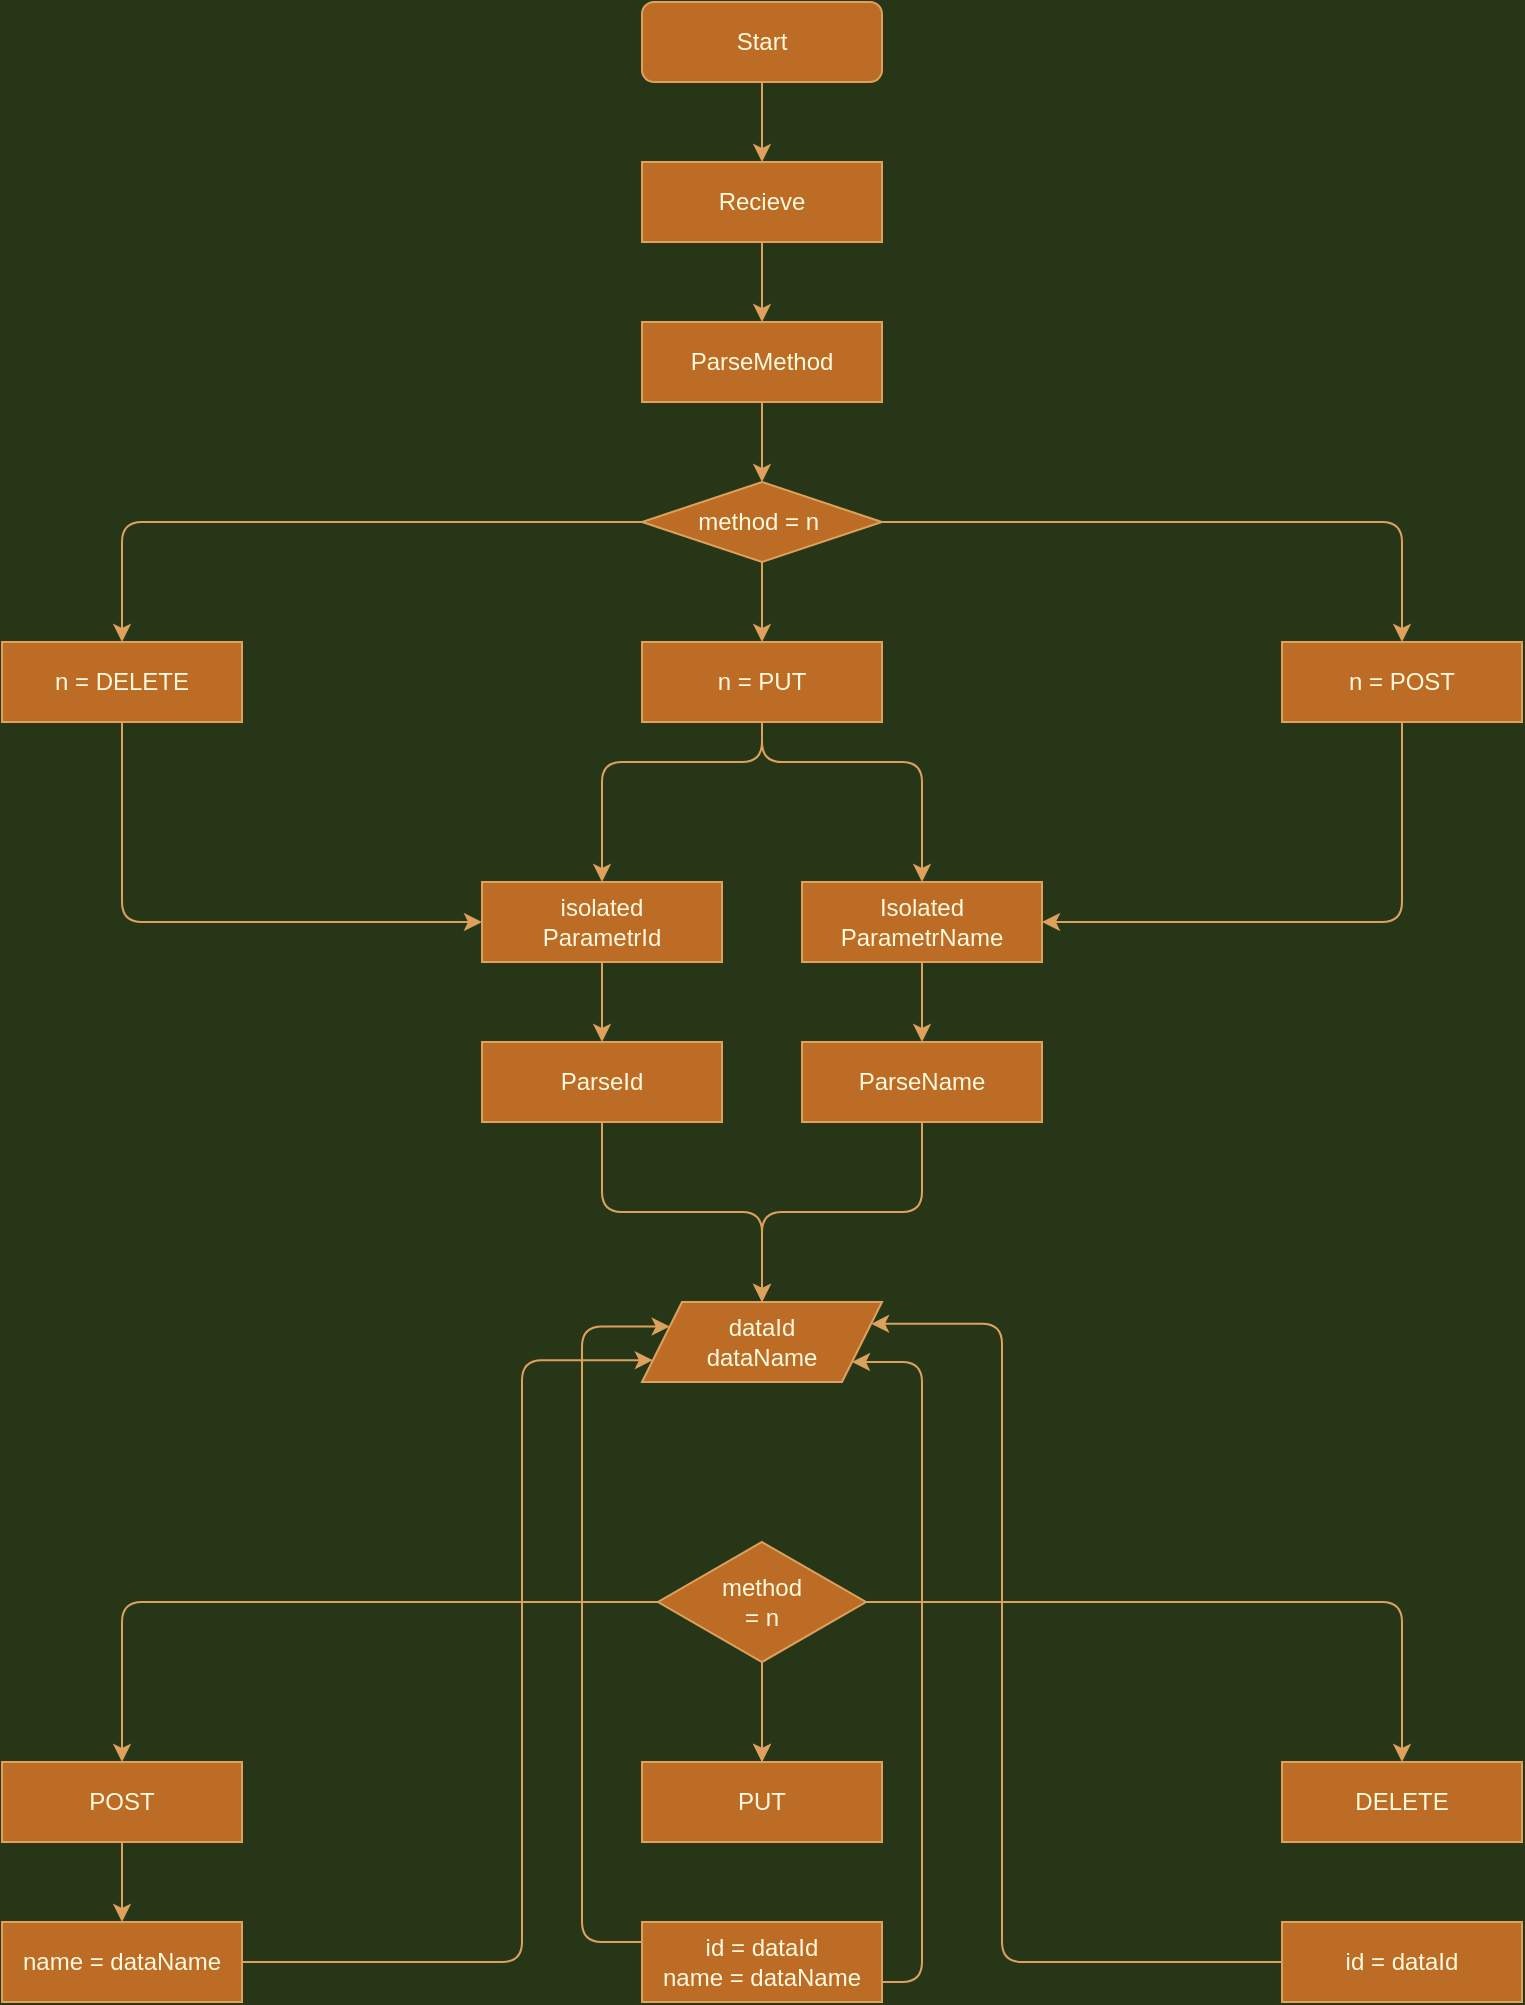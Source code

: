 <mxfile version="13.8.0" type="github">
  <diagram id="6xcXNCe8cQLP_P8vVS-I" name="Page-1">
    <mxGraphModel dx="1102" dy="1596" grid="1" gridSize="10" guides="1" tooltips="1" connect="1" arrows="1" fold="1" page="1" pageScale="1" pageWidth="827" pageHeight="1169" background="#283618" math="0" shadow="0">
      <root>
        <mxCell id="0" />
        <mxCell id="1" parent="0" />
        <mxCell id="u4cj8cOvkzB2vAJ4iloq-2" value="Start" style="rounded=1;whiteSpace=wrap;html=1;fillColor=#BC6C25;strokeColor=#DDA15E;fontColor=#FEFAE0;" vertex="1" parent="1">
          <mxGeometry x="360" y="-440" width="120" height="40" as="geometry" />
        </mxCell>
        <mxCell id="u4cj8cOvkzB2vAJ4iloq-9" value="" style="endArrow=classic;html=1;strokeColor=#DDA15E;fillColor=#BC6C25;fontColor=#FEFAE0;entryX=0.5;entryY=0;entryDx=0;entryDy=0;" edge="1" parent="1" source="u4cj8cOvkzB2vAJ4iloq-2" target="u4cj8cOvkzB2vAJ4iloq-10">
          <mxGeometry width="50" height="50" relative="1" as="geometry">
            <mxPoint x="380" y="-300" as="sourcePoint" />
            <mxPoint x="414" y="-320" as="targetPoint" />
          </mxGeometry>
        </mxCell>
        <mxCell id="u4cj8cOvkzB2vAJ4iloq-12" value="" style="edgeStyle=orthogonalEdgeStyle;curved=0;rounded=1;sketch=0;orthogonalLoop=1;jettySize=auto;html=1;strokeColor=#DDA15E;fillColor=#BC6C25;fontColor=#FEFAE0;" edge="1" parent="1" source="u4cj8cOvkzB2vAJ4iloq-10" target="u4cj8cOvkzB2vAJ4iloq-11">
          <mxGeometry relative="1" as="geometry" />
        </mxCell>
        <mxCell id="u4cj8cOvkzB2vAJ4iloq-10" value="Recieve&lt;br&gt;" style="rounded=0;whiteSpace=wrap;html=1;sketch=0;strokeColor=#DDA15E;fillColor=#BC6C25;fontColor=#FEFAE0;" vertex="1" parent="1">
          <mxGeometry x="360" y="-360" width="120" height="40" as="geometry" />
        </mxCell>
        <mxCell id="u4cj8cOvkzB2vAJ4iloq-17" value="" style="edgeStyle=orthogonalEdgeStyle;curved=0;rounded=1;sketch=0;orthogonalLoop=1;jettySize=auto;html=1;strokeColor=#DDA15E;fillColor=#BC6C25;fontColor=#FEFAE0;" edge="1" parent="1" source="u4cj8cOvkzB2vAJ4iloq-11" target="u4cj8cOvkzB2vAJ4iloq-16">
          <mxGeometry relative="1" as="geometry" />
        </mxCell>
        <mxCell id="u4cj8cOvkzB2vAJ4iloq-11" value="ParseMethod" style="rounded=0;whiteSpace=wrap;html=1;sketch=0;strokeColor=#DDA15E;fillColor=#BC6C25;fontColor=#FEFAE0;" vertex="1" parent="1">
          <mxGeometry x="360" y="-280" width="120" height="40" as="geometry" />
        </mxCell>
        <mxCell id="u4cj8cOvkzB2vAJ4iloq-13" style="edgeStyle=orthogonalEdgeStyle;curved=0;rounded=1;sketch=0;orthogonalLoop=1;jettySize=auto;html=1;exitX=0.5;exitY=1;exitDx=0;exitDy=0;strokeColor=#DDA15E;fillColor=#BC6C25;fontColor=#FEFAE0;" edge="1" parent="1" source="u4cj8cOvkzB2vAJ4iloq-10" target="u4cj8cOvkzB2vAJ4iloq-10">
          <mxGeometry relative="1" as="geometry" />
        </mxCell>
        <mxCell id="u4cj8cOvkzB2vAJ4iloq-21" value="" style="edgeStyle=orthogonalEdgeStyle;curved=0;rounded=1;sketch=0;orthogonalLoop=1;jettySize=auto;html=1;strokeColor=#DDA15E;fillColor=#BC6C25;fontColor=#FEFAE0;" edge="1" parent="1" source="u4cj8cOvkzB2vAJ4iloq-16" target="u4cj8cOvkzB2vAJ4iloq-20">
          <mxGeometry relative="1" as="geometry" />
        </mxCell>
        <mxCell id="u4cj8cOvkzB2vAJ4iloq-22" style="edgeStyle=orthogonalEdgeStyle;curved=0;rounded=1;sketch=0;orthogonalLoop=1;jettySize=auto;html=1;strokeColor=#DDA15E;fillColor=#BC6C25;fontColor=#FEFAE0;entryX=0.5;entryY=0;entryDx=0;entryDy=0;" edge="1" parent="1" source="u4cj8cOvkzB2vAJ4iloq-16" target="u4cj8cOvkzB2vAJ4iloq-18">
          <mxGeometry relative="1" as="geometry">
            <mxPoint x="100" y="-180" as="targetPoint" />
          </mxGeometry>
        </mxCell>
        <mxCell id="u4cj8cOvkzB2vAJ4iloq-67" style="edgeStyle=orthogonalEdgeStyle;curved=0;rounded=1;sketch=0;orthogonalLoop=1;jettySize=auto;html=1;strokeColor=#DDA15E;fillColor=#BC6C25;fontColor=#FEFAE0;entryX=0.5;entryY=0;entryDx=0;entryDy=0;" edge="1" parent="1" source="u4cj8cOvkzB2vAJ4iloq-16" target="u4cj8cOvkzB2vAJ4iloq-66">
          <mxGeometry relative="1" as="geometry">
            <mxPoint x="740" y="-180" as="targetPoint" />
          </mxGeometry>
        </mxCell>
        <mxCell id="u4cj8cOvkzB2vAJ4iloq-16" value="method = n&amp;nbsp;" style="rhombus;whiteSpace=wrap;html=1;rounded=0;sketch=0;strokeColor=#DDA15E;fillColor=#BC6C25;fontColor=#FEFAE0;" vertex="1" parent="1">
          <mxGeometry x="360" y="-200" width="120" height="40" as="geometry" />
        </mxCell>
        <mxCell id="u4cj8cOvkzB2vAJ4iloq-25" value="" style="edgeStyle=orthogonalEdgeStyle;curved=0;rounded=1;sketch=0;orthogonalLoop=1;jettySize=auto;html=1;strokeColor=#DDA15E;fillColor=#BC6C25;fontColor=#FEFAE0;entryX=0;entryY=0.5;entryDx=0;entryDy=0;exitX=0.5;exitY=1;exitDx=0;exitDy=0;" edge="1" parent="1" source="u4cj8cOvkzB2vAJ4iloq-18" target="u4cj8cOvkzB2vAJ4iloq-29">
          <mxGeometry relative="1" as="geometry">
            <mxPoint x="100" y="20" as="targetPoint" />
          </mxGeometry>
        </mxCell>
        <mxCell id="u4cj8cOvkzB2vAJ4iloq-18" value="n = DELETE" style="rounded=0;whiteSpace=wrap;html=1;sketch=0;strokeColor=#DDA15E;fillColor=#BC6C25;fontColor=#FEFAE0;" vertex="1" parent="1">
          <mxGeometry x="40" y="-120" width="120" height="40" as="geometry" />
        </mxCell>
        <mxCell id="u4cj8cOvkzB2vAJ4iloq-37" value="" style="edgeStyle=orthogonalEdgeStyle;curved=0;rounded=1;sketch=0;orthogonalLoop=1;jettySize=auto;html=1;strokeColor=#DDA15E;fillColor=#BC6C25;fontColor=#FEFAE0;" edge="1" parent="1" source="u4cj8cOvkzB2vAJ4iloq-20" target="u4cj8cOvkzB2vAJ4iloq-29">
          <mxGeometry relative="1" as="geometry">
            <Array as="points">
              <mxPoint x="420" y="-60" />
              <mxPoint x="340" y="-60" />
            </Array>
          </mxGeometry>
        </mxCell>
        <mxCell id="u4cj8cOvkzB2vAJ4iloq-65" style="edgeStyle=orthogonalEdgeStyle;curved=0;rounded=1;sketch=0;orthogonalLoop=1;jettySize=auto;html=1;strokeColor=#DDA15E;fillColor=#BC6C25;fontColor=#FEFAE0;" edge="1" parent="1" source="u4cj8cOvkzB2vAJ4iloq-20" target="u4cj8cOvkzB2vAJ4iloq-33">
          <mxGeometry relative="1" as="geometry">
            <Array as="points">
              <mxPoint x="420" y="-60" />
              <mxPoint x="500" y="-60" />
            </Array>
          </mxGeometry>
        </mxCell>
        <mxCell id="u4cj8cOvkzB2vAJ4iloq-20" value="n = PUT" style="rounded=0;whiteSpace=wrap;html=1;sketch=0;strokeColor=#DDA15E;fillColor=#BC6C25;fontColor=#FEFAE0;" vertex="1" parent="1">
          <mxGeometry x="360" y="-120" width="120" height="40" as="geometry" />
        </mxCell>
        <mxCell id="u4cj8cOvkzB2vAJ4iloq-38" value="" style="edgeStyle=orthogonalEdgeStyle;curved=0;rounded=1;sketch=0;orthogonalLoop=1;jettySize=auto;html=1;strokeColor=#DDA15E;fillColor=#BC6C25;fontColor=#FEFAE0;" edge="1" parent="1" source="u4cj8cOvkzB2vAJ4iloq-29" target="u4cj8cOvkzB2vAJ4iloq-30">
          <mxGeometry relative="1" as="geometry" />
        </mxCell>
        <mxCell id="u4cj8cOvkzB2vAJ4iloq-29" value="isolated&lt;br&gt;ParametrId" style="rounded=0;whiteSpace=wrap;html=1;sketch=0;strokeColor=#DDA15E;fillColor=#BC6C25;fontColor=#FEFAE0;" vertex="1" parent="1">
          <mxGeometry x="280" width="120" height="40" as="geometry" />
        </mxCell>
        <mxCell id="u4cj8cOvkzB2vAJ4iloq-63" value="" style="edgeStyle=orthogonalEdgeStyle;curved=0;rounded=1;sketch=0;orthogonalLoop=1;jettySize=auto;html=1;strokeColor=#DDA15E;fillColor=#BC6C25;fontColor=#FEFAE0;" edge="1" parent="1" source="u4cj8cOvkzB2vAJ4iloq-30" target="u4cj8cOvkzB2vAJ4iloq-61">
          <mxGeometry relative="1" as="geometry" />
        </mxCell>
        <mxCell id="u4cj8cOvkzB2vAJ4iloq-30" value="ParseId" style="rounded=0;whiteSpace=wrap;html=1;sketch=0;strokeColor=#DDA15E;fillColor=#BC6C25;fontColor=#FEFAE0;" vertex="1" parent="1">
          <mxGeometry x="280" y="80" width="120" height="40" as="geometry" />
        </mxCell>
        <mxCell id="u4cj8cOvkzB2vAJ4iloq-60" value="" style="edgeStyle=orthogonalEdgeStyle;curved=0;rounded=1;sketch=0;orthogonalLoop=1;jettySize=auto;html=1;strokeColor=#DDA15E;fillColor=#BC6C25;fontColor=#FEFAE0;" edge="1" parent="1" source="u4cj8cOvkzB2vAJ4iloq-33" target="u4cj8cOvkzB2vAJ4iloq-34">
          <mxGeometry relative="1" as="geometry" />
        </mxCell>
        <mxCell id="u4cj8cOvkzB2vAJ4iloq-33" value="Isolated&lt;br&gt;ParametrName" style="rounded=0;whiteSpace=wrap;html=1;sketch=0;strokeColor=#DDA15E;fillColor=#BC6C25;fontColor=#FEFAE0;" vertex="1" parent="1">
          <mxGeometry x="440" width="120" height="40" as="geometry" />
        </mxCell>
        <mxCell id="u4cj8cOvkzB2vAJ4iloq-34" value="ParseName" style="rounded=0;whiteSpace=wrap;html=1;sketch=0;strokeColor=#DDA15E;fillColor=#BC6C25;fontColor=#FEFAE0;" vertex="1" parent="1">
          <mxGeometry x="440" y="80" width="120" height="40" as="geometry" />
        </mxCell>
        <mxCell id="u4cj8cOvkzB2vAJ4iloq-79" value="" style="edgeStyle=orthogonalEdgeStyle;curved=0;rounded=1;sketch=0;orthogonalLoop=1;jettySize=auto;html=1;strokeColor=#DDA15E;fillColor=#BC6C25;fontColor=#FEFAE0;" edge="1" parent="1" source="u4cj8cOvkzB2vAJ4iloq-49" target="u4cj8cOvkzB2vAJ4iloq-56">
          <mxGeometry relative="1" as="geometry" />
        </mxCell>
        <mxCell id="u4cj8cOvkzB2vAJ4iloq-49" value="POST" style="rounded=0;whiteSpace=wrap;html=1;sketch=0;strokeColor=#DDA15E;fillColor=#BC6C25;fontColor=#FEFAE0;" vertex="1" parent="1">
          <mxGeometry x="40" y="440" width="120" height="40" as="geometry" />
        </mxCell>
        <mxCell id="u4cj8cOvkzB2vAJ4iloq-54" value="PUT" style="rounded=0;whiteSpace=wrap;html=1;sketch=0;strokeColor=#DDA15E;fillColor=#BC6C25;fontColor=#FEFAE0;" vertex="1" parent="1">
          <mxGeometry x="360" y="440" width="120" height="40" as="geometry" />
        </mxCell>
        <mxCell id="u4cj8cOvkzB2vAJ4iloq-55" value="DELETE" style="rounded=0;whiteSpace=wrap;html=1;sketch=0;strokeColor=#DDA15E;fillColor=#BC6C25;fontColor=#FEFAE0;" vertex="1" parent="1">
          <mxGeometry x="680" y="440" width="120" height="40" as="geometry" />
        </mxCell>
        <mxCell id="u4cj8cOvkzB2vAJ4iloq-80" style="edgeStyle=orthogonalEdgeStyle;curved=0;rounded=1;sketch=0;orthogonalLoop=1;jettySize=auto;html=1;strokeColor=#DDA15E;fillColor=#BC6C25;fontColor=#FEFAE0;entryX=0;entryY=0.75;entryDx=0;entryDy=0;" edge="1" parent="1" source="u4cj8cOvkzB2vAJ4iloq-56" target="u4cj8cOvkzB2vAJ4iloq-61">
          <mxGeometry relative="1" as="geometry">
            <mxPoint x="320" y="238" as="targetPoint" />
            <Array as="points">
              <mxPoint x="300" y="540" />
              <mxPoint x="300" y="239" />
            </Array>
          </mxGeometry>
        </mxCell>
        <mxCell id="u4cj8cOvkzB2vAJ4iloq-56" value="name = dataName" style="rounded=0;whiteSpace=wrap;html=1;sketch=0;strokeColor=#DDA15E;fillColor=#BC6C25;fontColor=#FEFAE0;" vertex="1" parent="1">
          <mxGeometry x="40" y="520" width="120" height="40" as="geometry" />
        </mxCell>
        <mxCell id="u4cj8cOvkzB2vAJ4iloq-61" value="dataId&lt;br&gt;dataName" style="shape=parallelogram;perimeter=parallelogramPerimeter;whiteSpace=wrap;html=1;fixedSize=1;rounded=0;sketch=0;strokeColor=#DDA15E;fillColor=#BC6C25;fontColor=#FEFAE0;" vertex="1" parent="1">
          <mxGeometry x="360" y="210" width="120" height="40" as="geometry" />
        </mxCell>
        <mxCell id="u4cj8cOvkzB2vAJ4iloq-62" value="" style="edgeStyle=orthogonalEdgeStyle;curved=0;rounded=1;sketch=0;orthogonalLoop=1;jettySize=auto;html=1;strokeColor=#DDA15E;fillColor=#BC6C25;fontColor=#FEFAE0;" edge="1" parent="1" source="u4cj8cOvkzB2vAJ4iloq-34" target="u4cj8cOvkzB2vAJ4iloq-61">
          <mxGeometry relative="1" as="geometry">
            <mxPoint x="440" y="60" as="sourcePoint" />
            <mxPoint x="420" y="320" as="targetPoint" />
            <Array as="points" />
          </mxGeometry>
        </mxCell>
        <mxCell id="u4cj8cOvkzB2vAJ4iloq-68" style="edgeStyle=orthogonalEdgeStyle;curved=0;rounded=1;sketch=0;orthogonalLoop=1;jettySize=auto;html=1;strokeColor=#DDA15E;fillColor=#BC6C25;fontColor=#FEFAE0;entryX=1;entryY=0.5;entryDx=0;entryDy=0;exitX=0.5;exitY=1;exitDx=0;exitDy=0;" edge="1" parent="1" source="u4cj8cOvkzB2vAJ4iloq-66" target="u4cj8cOvkzB2vAJ4iloq-33">
          <mxGeometry relative="1" as="geometry">
            <mxPoint x="740" y="20" as="targetPoint" />
          </mxGeometry>
        </mxCell>
        <mxCell id="u4cj8cOvkzB2vAJ4iloq-66" value="n = POST" style="rounded=0;whiteSpace=wrap;html=1;sketch=0;strokeColor=#DDA15E;fillColor=#BC6C25;fontColor=#FEFAE0;" vertex="1" parent="1">
          <mxGeometry x="680" y="-120" width="120" height="40" as="geometry" />
        </mxCell>
        <mxCell id="u4cj8cOvkzB2vAJ4iloq-74" value="" style="edgeStyle=orthogonalEdgeStyle;curved=0;rounded=1;sketch=0;orthogonalLoop=1;jettySize=auto;html=1;strokeColor=#DDA15E;fillColor=#BC6C25;fontColor=#FEFAE0;entryX=0.5;entryY=0;entryDx=0;entryDy=0;" edge="1" parent="1" source="u4cj8cOvkzB2vAJ4iloq-69" target="u4cj8cOvkzB2vAJ4iloq-54">
          <mxGeometry relative="1" as="geometry" />
        </mxCell>
        <mxCell id="u4cj8cOvkzB2vAJ4iloq-75" style="edgeStyle=orthogonalEdgeStyle;curved=0;rounded=1;sketch=0;orthogonalLoop=1;jettySize=auto;html=1;strokeColor=#DDA15E;fillColor=#BC6C25;fontColor=#FEFAE0;entryX=0.5;entryY=0;entryDx=0;entryDy=0;" edge="1" parent="1" source="u4cj8cOvkzB2vAJ4iloq-69" target="u4cj8cOvkzB2vAJ4iloq-55">
          <mxGeometry relative="1" as="geometry">
            <mxPoint x="750" y="355" as="targetPoint" />
          </mxGeometry>
        </mxCell>
        <mxCell id="u4cj8cOvkzB2vAJ4iloq-76" style="edgeStyle=orthogonalEdgeStyle;curved=0;rounded=1;sketch=0;orthogonalLoop=1;jettySize=auto;html=1;strokeColor=#DDA15E;fillColor=#BC6C25;fontColor=#FEFAE0;entryX=0.5;entryY=0;entryDx=0;entryDy=0;" edge="1" parent="1" source="u4cj8cOvkzB2vAJ4iloq-69" target="u4cj8cOvkzB2vAJ4iloq-49">
          <mxGeometry relative="1" as="geometry">
            <mxPoint x="100" y="355" as="targetPoint" />
          </mxGeometry>
        </mxCell>
        <mxCell id="u4cj8cOvkzB2vAJ4iloq-78" value="" style="edgeStyle=orthogonalEdgeStyle;curved=0;rounded=1;sketch=0;orthogonalLoop=1;jettySize=auto;html=1;strokeColor=#DDA15E;fillColor=#BC6C25;fontColor=#FEFAE0;" edge="1" parent="1" source="u4cj8cOvkzB2vAJ4iloq-69" target="u4cj8cOvkzB2vAJ4iloq-54">
          <mxGeometry relative="1" as="geometry" />
        </mxCell>
        <mxCell id="u4cj8cOvkzB2vAJ4iloq-69" value="method&lt;br&gt;= n" style="rhombus;whiteSpace=wrap;html=1;rounded=0;sketch=0;strokeColor=#DDA15E;fillColor=#BC6C25;fontColor=#FEFAE0;" vertex="1" parent="1">
          <mxGeometry x="368" y="330" width="104" height="60" as="geometry" />
        </mxCell>
        <mxCell id="u4cj8cOvkzB2vAJ4iloq-70" style="edgeStyle=orthogonalEdgeStyle;curved=0;rounded=1;sketch=0;orthogonalLoop=1;jettySize=auto;html=1;exitX=0.5;exitY=1;exitDx=0;exitDy=0;strokeColor=#DDA15E;fillColor=#BC6C25;fontColor=#FEFAE0;" edge="1" parent="1" source="u4cj8cOvkzB2vAJ4iloq-69" target="u4cj8cOvkzB2vAJ4iloq-69">
          <mxGeometry relative="1" as="geometry" />
        </mxCell>
        <mxCell id="u4cj8cOvkzB2vAJ4iloq-72" style="edgeStyle=orthogonalEdgeStyle;curved=0;rounded=1;sketch=0;orthogonalLoop=1;jettySize=auto;html=1;exitX=0.5;exitY=1;exitDx=0;exitDy=0;strokeColor=#DDA15E;fillColor=#BC6C25;fontColor=#FEFAE0;" edge="1" parent="1" source="u4cj8cOvkzB2vAJ4iloq-69" target="u4cj8cOvkzB2vAJ4iloq-69">
          <mxGeometry relative="1" as="geometry" />
        </mxCell>
        <mxCell id="u4cj8cOvkzB2vAJ4iloq-83" style="edgeStyle=orthogonalEdgeStyle;curved=0;rounded=1;sketch=0;orthogonalLoop=1;jettySize=auto;html=1;strokeColor=#DDA15E;fillColor=#BC6C25;fontColor=#FEFAE0;entryX=1;entryY=0.25;entryDx=0;entryDy=0;" edge="1" parent="1" source="u4cj8cOvkzB2vAJ4iloq-82" target="u4cj8cOvkzB2vAJ4iloq-61">
          <mxGeometry relative="1" as="geometry">
            <mxPoint x="560" y="230" as="targetPoint" />
            <Array as="points">
              <mxPoint x="540" y="540" />
              <mxPoint x="540" y="221" />
            </Array>
          </mxGeometry>
        </mxCell>
        <mxCell id="u4cj8cOvkzB2vAJ4iloq-82" value="id = dataId" style="rounded=0;whiteSpace=wrap;html=1;sketch=0;strokeColor=#DDA15E;fillColor=#BC6C25;fontColor=#FEFAE0;" vertex="1" parent="1">
          <mxGeometry x="680" y="520" width="120" height="40" as="geometry" />
        </mxCell>
        <mxCell id="u4cj8cOvkzB2vAJ4iloq-85" style="edgeStyle=orthogonalEdgeStyle;curved=0;rounded=1;sketch=0;orthogonalLoop=1;jettySize=auto;html=1;strokeColor=#DDA15E;fillColor=#BC6C25;fontColor=#FEFAE0;entryX=0;entryY=0.25;entryDx=0;entryDy=0;" edge="1" parent="1" source="u4cj8cOvkzB2vAJ4iloq-84" target="u4cj8cOvkzB2vAJ4iloq-61">
          <mxGeometry relative="1" as="geometry">
            <mxPoint x="360" y="240" as="targetPoint" />
            <Array as="points">
              <mxPoint x="330" y="530" />
              <mxPoint x="330" y="222" />
            </Array>
          </mxGeometry>
        </mxCell>
        <mxCell id="u4cj8cOvkzB2vAJ4iloq-87" style="edgeStyle=orthogonalEdgeStyle;curved=0;rounded=1;sketch=0;orthogonalLoop=1;jettySize=auto;html=1;strokeColor=#DDA15E;fillColor=#BC6C25;fontColor=#FEFAE0;exitX=1;exitY=0.75;exitDx=0;exitDy=0;" edge="1" parent="1" source="u4cj8cOvkzB2vAJ4iloq-84" target="u4cj8cOvkzB2vAJ4iloq-61">
          <mxGeometry relative="1" as="geometry">
            <mxPoint x="480" y="220" as="targetPoint" />
            <Array as="points">
              <mxPoint x="500" y="550" />
              <mxPoint x="500" y="240" />
            </Array>
          </mxGeometry>
        </mxCell>
        <mxCell id="u4cj8cOvkzB2vAJ4iloq-84" value="id = dataId&lt;br&gt;name = dataName" style="rounded=0;whiteSpace=wrap;html=1;sketch=0;strokeColor=#DDA15E;fillColor=#BC6C25;fontColor=#FEFAE0;" vertex="1" parent="1">
          <mxGeometry x="360" y="520" width="120" height="40" as="geometry" />
        </mxCell>
      </root>
    </mxGraphModel>
  </diagram>
</mxfile>
